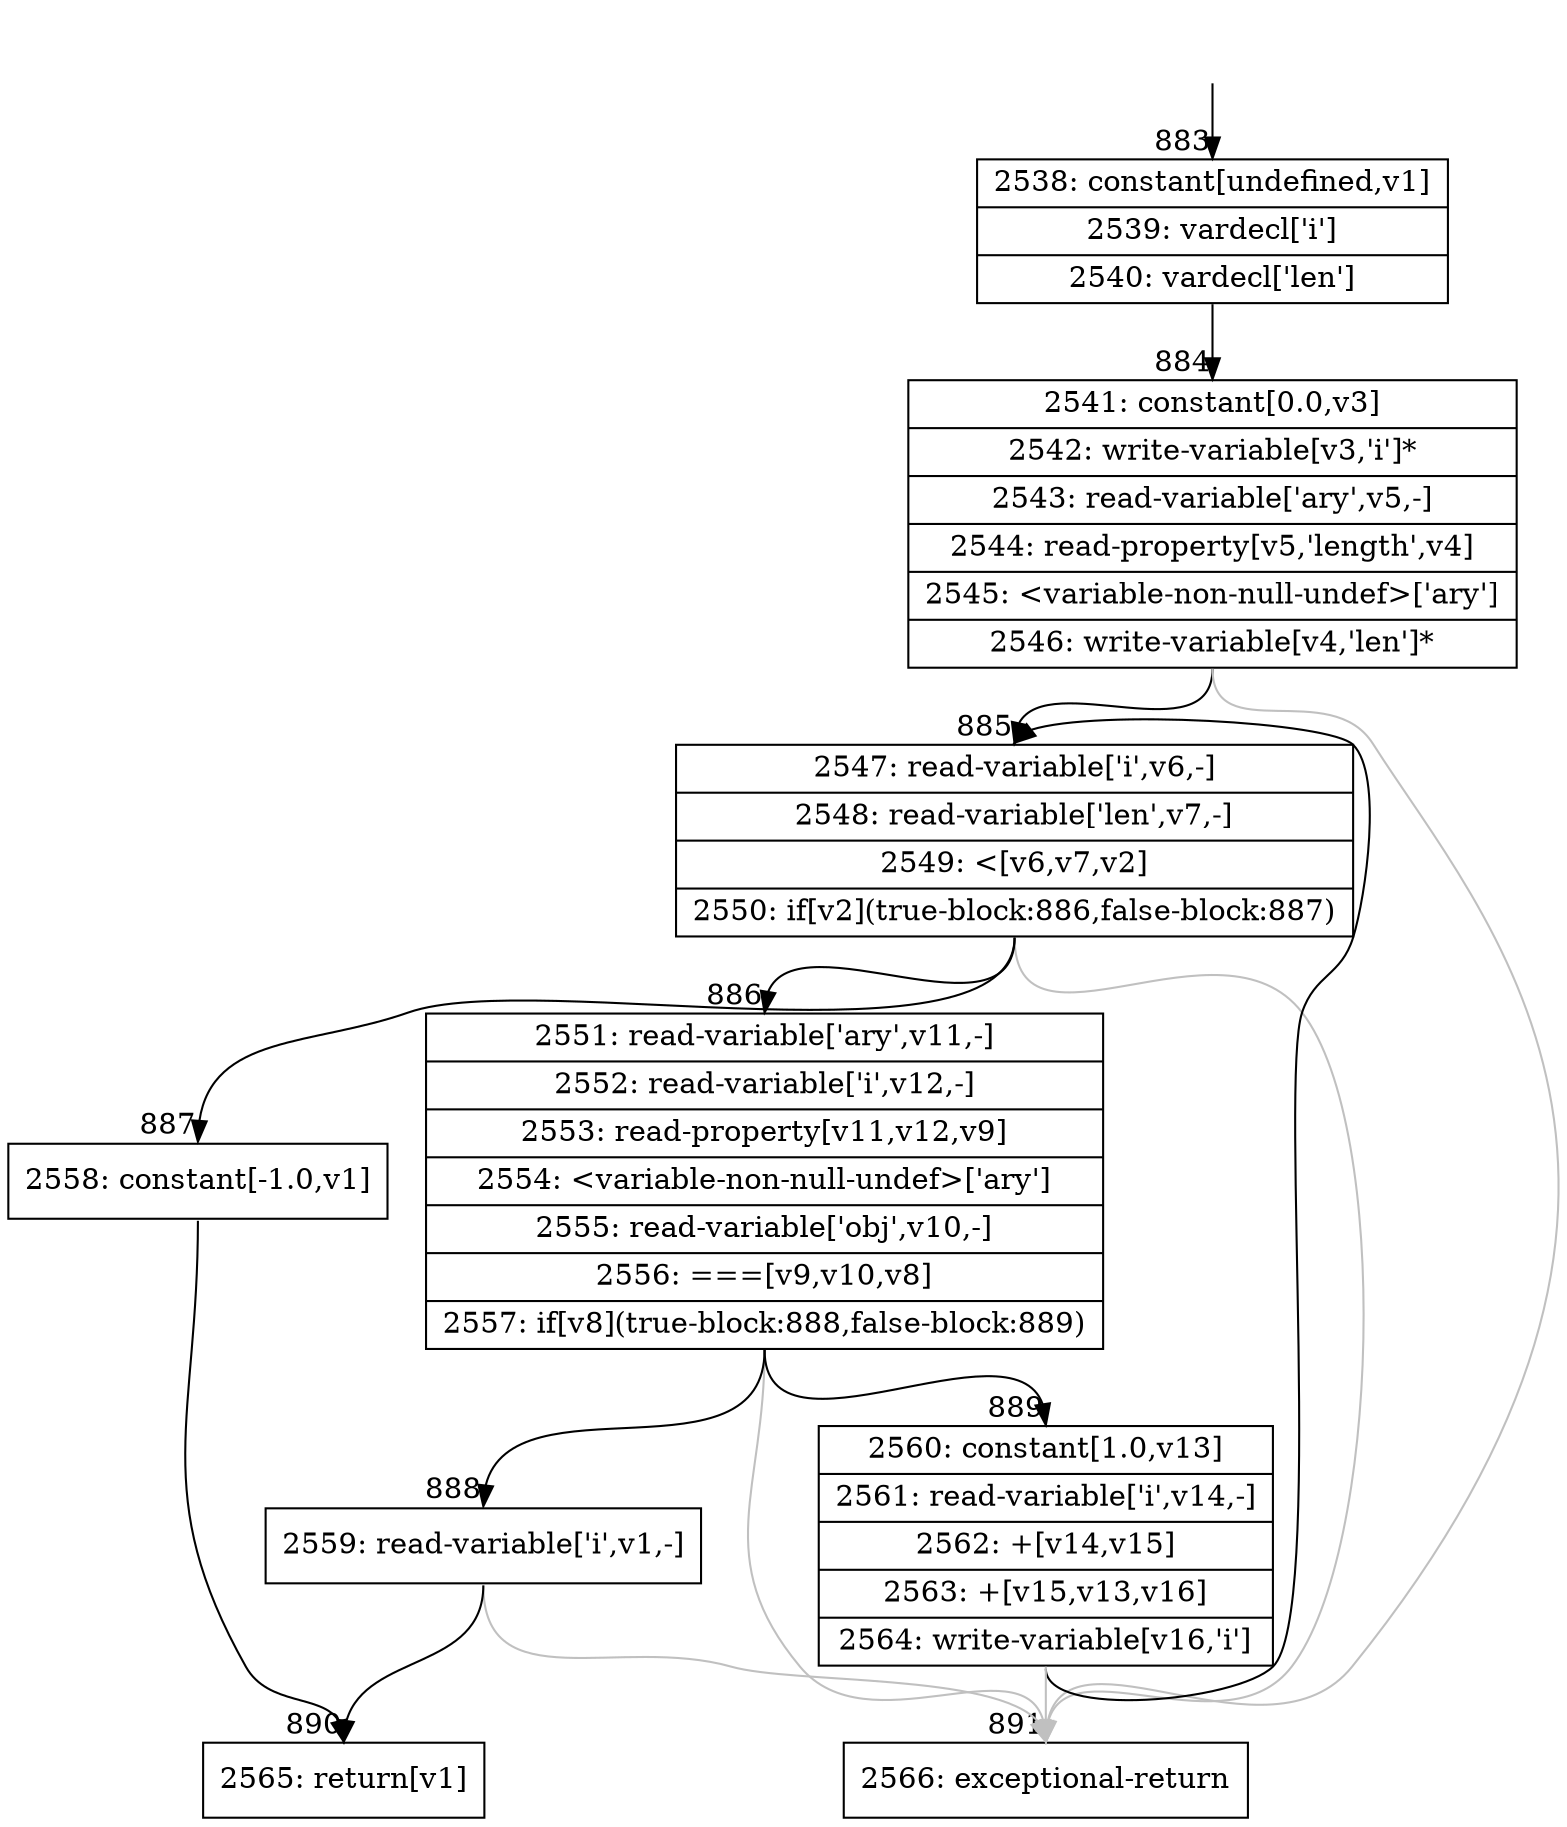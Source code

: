 digraph {
rankdir="TD"
BB_entry81[shape=none,label=""];
BB_entry81 -> BB883 [tailport=s, headport=n, headlabel="    883"]
BB883 [shape=record label="{2538: constant[undefined,v1]|2539: vardecl['i']|2540: vardecl['len']}" ] 
BB883 -> BB884 [tailport=s, headport=n, headlabel="      884"]
BB884 [shape=record label="{2541: constant[0.0,v3]|2542: write-variable[v3,'i']*|2543: read-variable['ary',v5,-]|2544: read-property[v5,'length',v4]|2545: \<variable-non-null-undef\>['ary']|2546: write-variable[v4,'len']*}" ] 
BB884 -> BB885 [tailport=s, headport=n, headlabel="      885"]
BB884 -> BB891 [tailport=s, headport=n, color=gray, headlabel="      891"]
BB885 [shape=record label="{2547: read-variable['i',v6,-]|2548: read-variable['len',v7,-]|2549: \<[v6,v7,v2]|2550: if[v2](true-block:886,false-block:887)}" ] 
BB885 -> BB886 [tailport=s, headport=n, headlabel="      886"]
BB885 -> BB887 [tailport=s, headport=n, headlabel="      887"]
BB885 -> BB891 [tailport=s, headport=n, color=gray]
BB886 [shape=record label="{2551: read-variable['ary',v11,-]|2552: read-variable['i',v12,-]|2553: read-property[v11,v12,v9]|2554: \<variable-non-null-undef\>['ary']|2555: read-variable['obj',v10,-]|2556: ===[v9,v10,v8]|2557: if[v8](true-block:888,false-block:889)}" ] 
BB886 -> BB888 [tailport=s, headport=n, headlabel="      888"]
BB886 -> BB889 [tailport=s, headport=n, headlabel="      889"]
BB886 -> BB891 [tailport=s, headport=n, color=gray]
BB887 [shape=record label="{2558: constant[-1.0,v1]}" ] 
BB887 -> BB890 [tailport=s, headport=n, headlabel="      890"]
BB888 [shape=record label="{2559: read-variable['i',v1,-]}" ] 
BB888 -> BB890 [tailport=s, headport=n]
BB888 -> BB891 [tailport=s, headport=n, color=gray]
BB889 [shape=record label="{2560: constant[1.0,v13]|2561: read-variable['i',v14,-]|2562: +[v14,v15]|2563: +[v15,v13,v16]|2564: write-variable[v16,'i']}" ] 
BB889 -> BB885 [tailport=s, headport=n]
BB889 -> BB891 [tailport=s, headport=n, color=gray]
BB890 [shape=record label="{2565: return[v1]}" ] 
BB891 [shape=record label="{2566: exceptional-return}" ] 
//#$~ 1297
}
